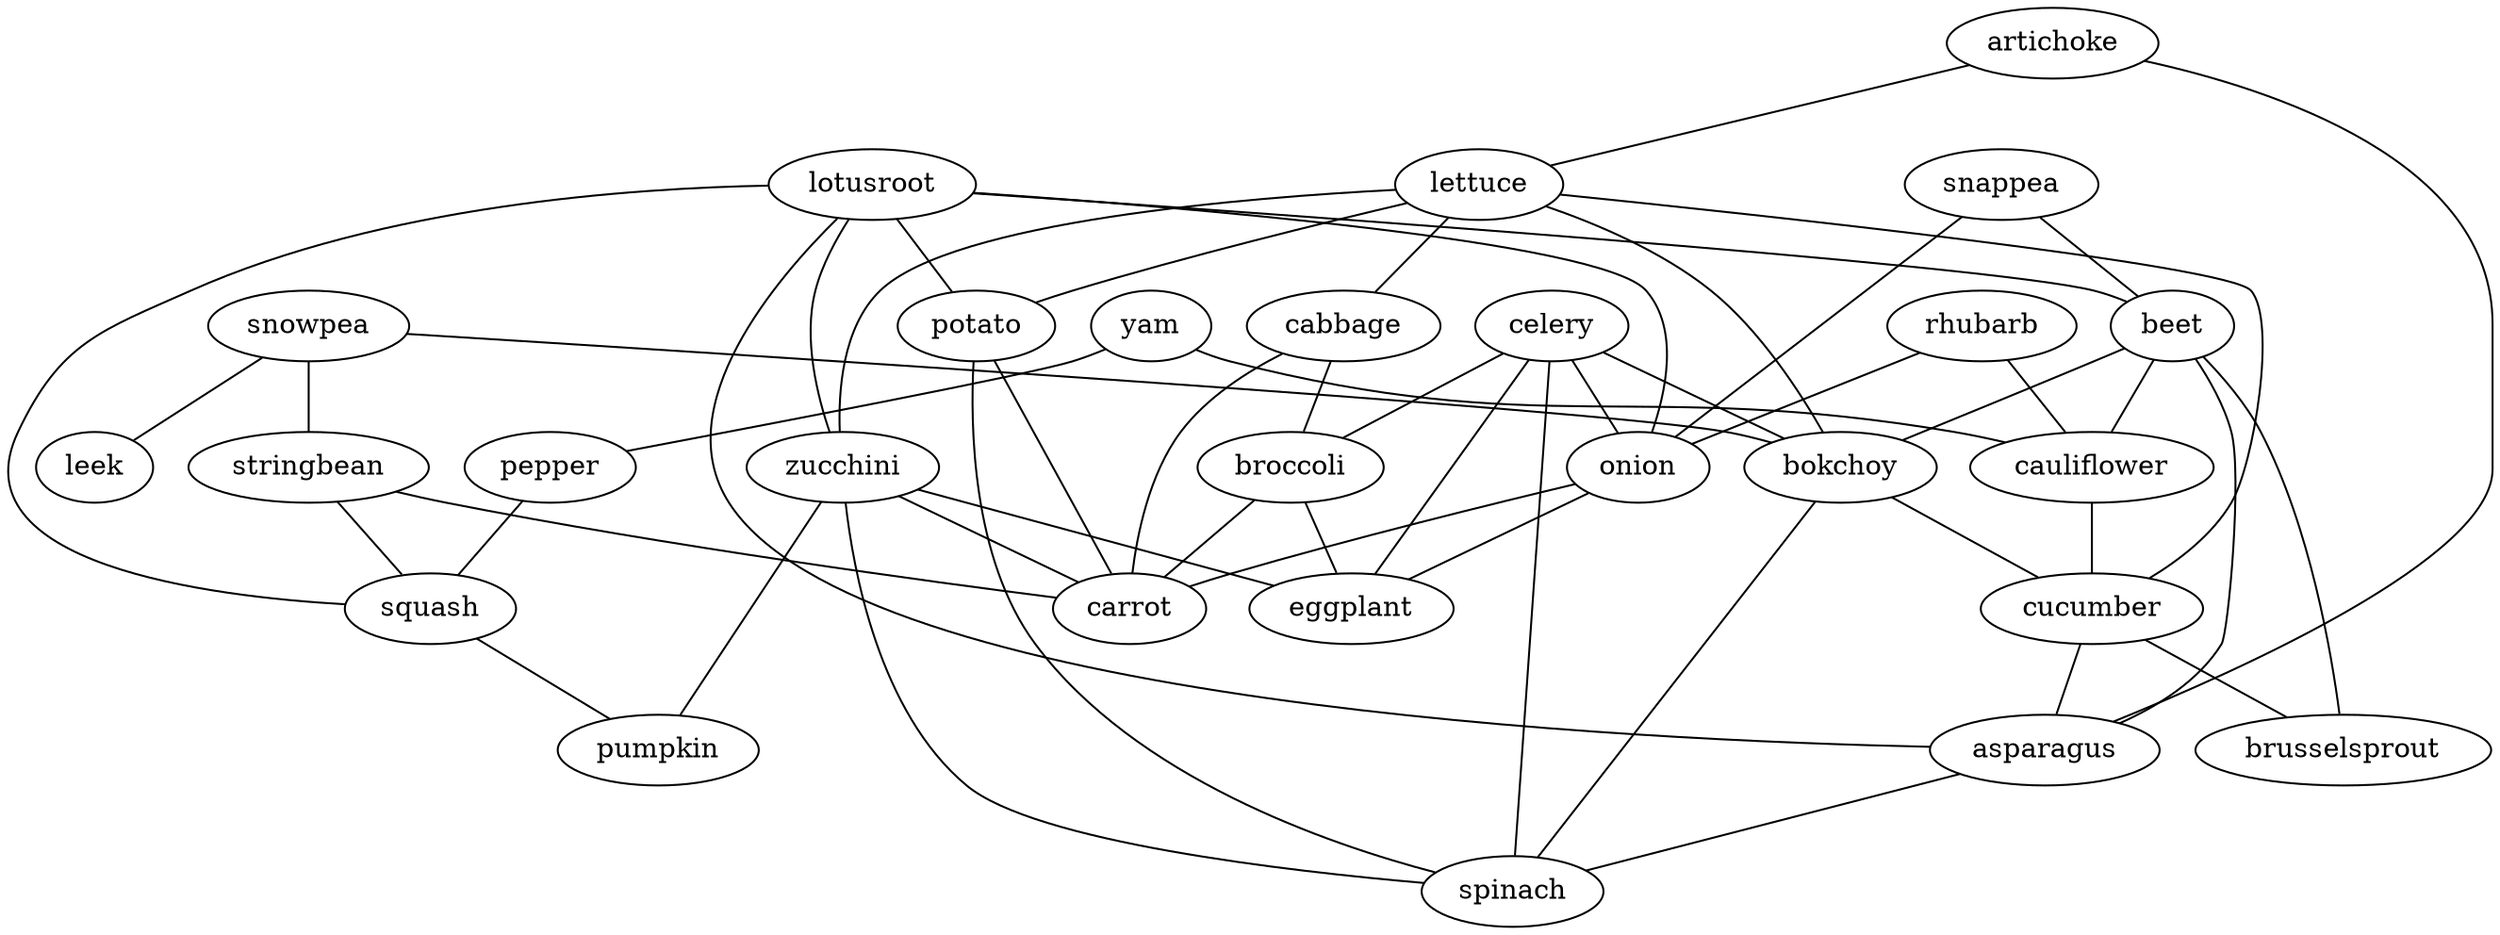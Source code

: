 strict graph G {
artichoke;
lettuce;
lotusroot;
yam;
rhubarb;
snowpea;
snappea;
celery;
beet;
leek;
zucchini;
pepper;
stringbean;
cauliflower;
bokchoy;
squash;
cucumber;
cabbage;
broccoli;
brusselsprout;
onion;
potato;
asparagus;
spinach;
carrot;
eggplant;
pumpkin;
artichoke -- asparagus  [weight=1];
artichoke -- lettuce  [weight=1];
lettuce -- potato  [weight=1];
lettuce -- bokchoy  [weight=1];
lettuce -- cucumber  [weight=1];
lettuce -- cabbage  [weight=1];
lettuce -- zucchini  [weight=1];
lotusroot -- onion  [weight=1];
lotusroot -- potato  [weight=1];
lotusroot -- asparagus  [weight=1];
lotusroot -- squash  [weight=1];
lotusroot -- beet  [weight=1];
lotusroot -- zucchini  [weight=1];
yam -- pepper  [weight=1];
yam -- cauliflower  [weight=1];
rhubarb -- cauliflower  [weight=1];
rhubarb -- onion  [weight=1];
snowpea -- stringbean  [weight=1];
snowpea -- bokchoy  [weight=1];
snowpea -- leek  [weight=1];
snappea -- beet  [weight=1];
snappea -- onion  [weight=1];
celery -- onion  [weight=1];
celery -- spinach  [weight=1];
celery -- bokchoy  [weight=1];
celery -- eggplant  [weight=1];
celery -- broccoli  [weight=1];
beet -- brusselsprout  [weight=1];
beet -- cauliflower  [weight=1];
beet -- asparagus  [weight=1];
beet -- bokchoy  [weight=1];
zucchini -- spinach  [weight=1];
zucchini -- carrot  [weight=1];
zucchini -- eggplant  [weight=1];
zucchini -- pumpkin  [weight=1];
pepper -- squash  [weight=1];
stringbean -- carrot  [weight=1];
stringbean -- squash  [weight=1];
cauliflower -- cucumber  [weight=1];
bokchoy -- spinach  [weight=1];
bokchoy -- cucumber  [weight=1];
squash -- pumpkin  [weight=1];
cucumber -- brusselsprout  [weight=1];
cucumber -- asparagus  [weight=1];
cabbage -- carrot  [weight=1];
cabbage -- broccoli  [weight=1];
broccoli -- carrot  [weight=1];
broccoli -- eggplant  [weight=1];
onion -- carrot  [weight=1];
onion -- eggplant  [weight=1];
potato -- spinach  [weight=1];
potato -- carrot  [weight=1];
asparagus -- spinach  [weight=1];
}

